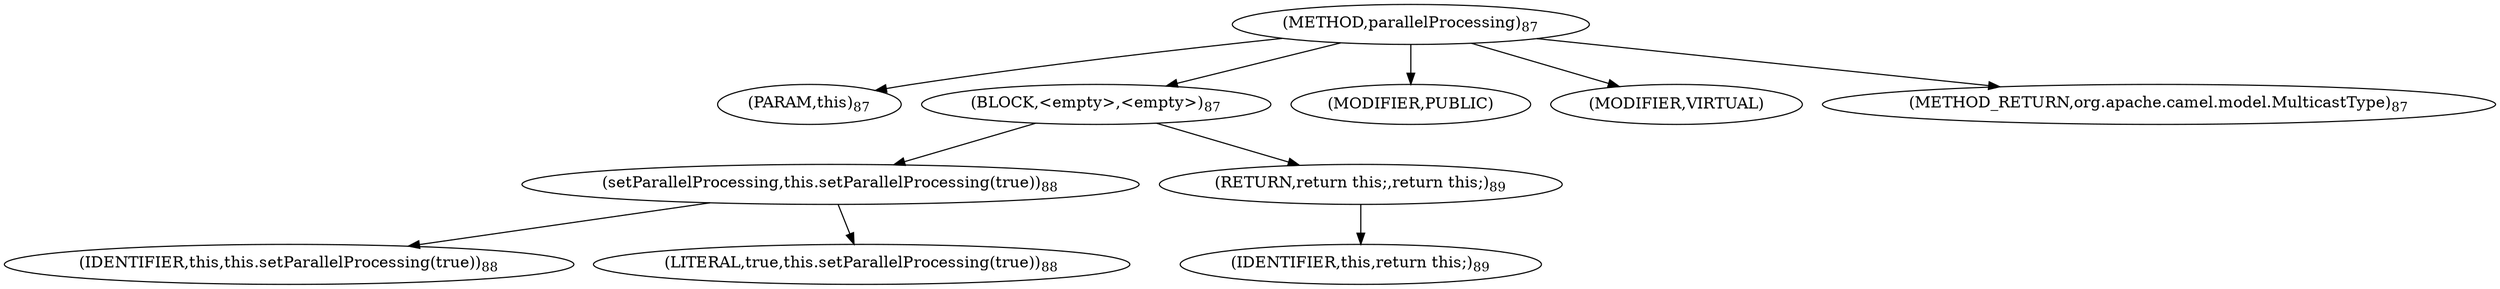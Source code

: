 digraph "parallelProcessing" {  
"109" [label = <(METHOD,parallelProcessing)<SUB>87</SUB>> ]
"11" [label = <(PARAM,this)<SUB>87</SUB>> ]
"110" [label = <(BLOCK,&lt;empty&gt;,&lt;empty&gt;)<SUB>87</SUB>> ]
"111" [label = <(setParallelProcessing,this.setParallelProcessing(true))<SUB>88</SUB>> ]
"10" [label = <(IDENTIFIER,this,this.setParallelProcessing(true))<SUB>88</SUB>> ]
"112" [label = <(LITERAL,true,this.setParallelProcessing(true))<SUB>88</SUB>> ]
"113" [label = <(RETURN,return this;,return this;)<SUB>89</SUB>> ]
"12" [label = <(IDENTIFIER,this,return this;)<SUB>89</SUB>> ]
"114" [label = <(MODIFIER,PUBLIC)> ]
"115" [label = <(MODIFIER,VIRTUAL)> ]
"116" [label = <(METHOD_RETURN,org.apache.camel.model.MulticastType)<SUB>87</SUB>> ]
  "109" -> "11" 
  "109" -> "110" 
  "109" -> "114" 
  "109" -> "115" 
  "109" -> "116" 
  "110" -> "111" 
  "110" -> "113" 
  "111" -> "10" 
  "111" -> "112" 
  "113" -> "12" 
}
